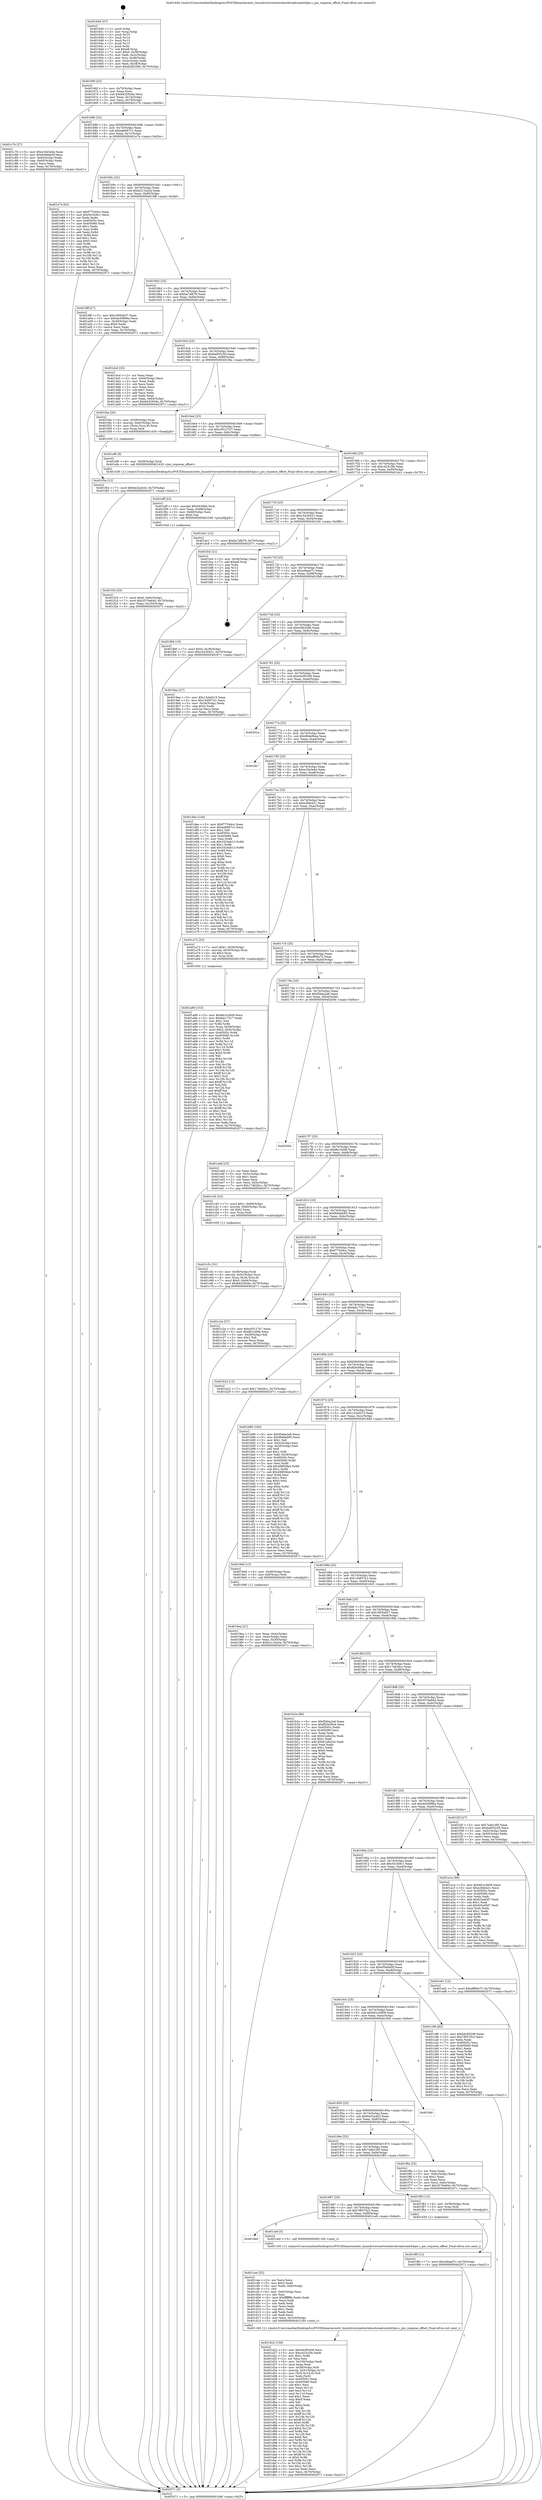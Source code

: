 digraph "0x401640" {
  label = "0x401640 (/mnt/c/Users/mathe/Desktop/tcc/POCII/binaries/extr_linuxdriversnetwirelessbroadcomb43pio.c_pio_rxqueue_offset_Final-ollvm.out::main(0))"
  labelloc = "t"
  node[shape=record]

  Entry [label="",width=0.3,height=0.3,shape=circle,fillcolor=black,style=filled]
  "0x40166f" [label="{
     0x40166f [23]\l
     | [instrs]\l
     &nbsp;&nbsp;0x40166f \<+3\>: mov -0x70(%rbp),%eax\l
     &nbsp;&nbsp;0x401672 \<+2\>: mov %eax,%ecx\l
     &nbsp;&nbsp;0x401674 \<+6\>: sub $0x843293da,%ecx\l
     &nbsp;&nbsp;0x40167a \<+3\>: mov %eax,-0x74(%rbp)\l
     &nbsp;&nbsp;0x40167d \<+3\>: mov %ecx,-0x78(%rbp)\l
     &nbsp;&nbsp;0x401680 \<+6\>: je 0000000000401c7b \<main+0x63b\>\l
  }"]
  "0x401c7b" [label="{
     0x401c7b [27]\l
     | [instrs]\l
     &nbsp;&nbsp;0x401c7b \<+5\>: mov $0xe16e3e4e,%eax\l
     &nbsp;&nbsp;0x401c80 \<+5\>: mov $0x659ddd3f,%ecx\l
     &nbsp;&nbsp;0x401c85 \<+3\>: mov -0x64(%rbp),%edx\l
     &nbsp;&nbsp;0x401c88 \<+3\>: cmp -0x60(%rbp),%edx\l
     &nbsp;&nbsp;0x401c8b \<+3\>: cmovl %ecx,%eax\l
     &nbsp;&nbsp;0x401c8e \<+3\>: mov %eax,-0x70(%rbp)\l
     &nbsp;&nbsp;0x401c91 \<+5\>: jmp 0000000000402071 \<main+0xa31\>\l
  }"]
  "0x401686" [label="{
     0x401686 [22]\l
     | [instrs]\l
     &nbsp;&nbsp;0x401686 \<+5\>: jmp 000000000040168b \<main+0x4b\>\l
     &nbsp;&nbsp;0x40168b \<+3\>: mov -0x74(%rbp),%eax\l
     &nbsp;&nbsp;0x40168e \<+5\>: sub $0xaa6697c1,%eax\l
     &nbsp;&nbsp;0x401693 \<+3\>: mov %eax,-0x7c(%rbp)\l
     &nbsp;&nbsp;0x401696 \<+6\>: je 0000000000401e7e \<main+0x83e\>\l
  }"]
  Exit [label="",width=0.3,height=0.3,shape=circle,fillcolor=black,style=filled,peripheries=2]
  "0x401e7e" [label="{
     0x401e7e [83]\l
     | [instrs]\l
     &nbsp;&nbsp;0x401e7e \<+5\>: mov $0xf77544cc,%eax\l
     &nbsp;&nbsp;0x401e83 \<+5\>: mov $0x541fc8c1,%ecx\l
     &nbsp;&nbsp;0x401e88 \<+2\>: xor %edx,%edx\l
     &nbsp;&nbsp;0x401e8a \<+7\>: mov 0x40505c,%esi\l
     &nbsp;&nbsp;0x401e91 \<+7\>: mov 0x405060,%edi\l
     &nbsp;&nbsp;0x401e98 \<+3\>: sub $0x1,%edx\l
     &nbsp;&nbsp;0x401e9b \<+3\>: mov %esi,%r8d\l
     &nbsp;&nbsp;0x401e9e \<+3\>: add %edx,%r8d\l
     &nbsp;&nbsp;0x401ea1 \<+4\>: imul %r8d,%esi\l
     &nbsp;&nbsp;0x401ea5 \<+3\>: and $0x1,%esi\l
     &nbsp;&nbsp;0x401ea8 \<+3\>: cmp $0x0,%esi\l
     &nbsp;&nbsp;0x401eab \<+4\>: sete %r9b\l
     &nbsp;&nbsp;0x401eaf \<+3\>: cmp $0xa,%edi\l
     &nbsp;&nbsp;0x401eb2 \<+4\>: setl %r10b\l
     &nbsp;&nbsp;0x401eb6 \<+3\>: mov %r9b,%r11b\l
     &nbsp;&nbsp;0x401eb9 \<+3\>: and %r10b,%r11b\l
     &nbsp;&nbsp;0x401ebc \<+3\>: xor %r10b,%r9b\l
     &nbsp;&nbsp;0x401ebf \<+3\>: or %r9b,%r11b\l
     &nbsp;&nbsp;0x401ec2 \<+4\>: test $0x1,%r11b\l
     &nbsp;&nbsp;0x401ec6 \<+3\>: cmovne %ecx,%eax\l
     &nbsp;&nbsp;0x401ec9 \<+3\>: mov %eax,-0x70(%rbp)\l
     &nbsp;&nbsp;0x401ecc \<+5\>: jmp 0000000000402071 \<main+0xa31\>\l
  }"]
  "0x40169c" [label="{
     0x40169c [22]\l
     | [instrs]\l
     &nbsp;&nbsp;0x40169c \<+5\>: jmp 00000000004016a1 \<main+0x61\>\l
     &nbsp;&nbsp;0x4016a1 \<+3\>: mov -0x74(%rbp),%eax\l
     &nbsp;&nbsp;0x4016a4 \<+5\>: sub $0xb211ba3a,%eax\l
     &nbsp;&nbsp;0x4016a9 \<+3\>: mov %eax,-0x80(%rbp)\l
     &nbsp;&nbsp;0x4016ac \<+6\>: je 00000000004019ff \<main+0x3bf\>\l
  }"]
  "0x401f8f" [label="{
     0x401f8f [12]\l
     | [instrs]\l
     &nbsp;&nbsp;0x401f8f \<+7\>: movl $0xcf4ead7c,-0x70(%rbp)\l
     &nbsp;&nbsp;0x401f96 \<+5\>: jmp 0000000000402071 \<main+0xa31\>\l
  }"]
  "0x4019ff" [label="{
     0x4019ff [27]\l
     | [instrs]\l
     &nbsp;&nbsp;0x4019ff \<+5\>: mov $0x1695a637,%eax\l
     &nbsp;&nbsp;0x401a04 \<+5\>: mov $0x4e30896a,%ecx\l
     &nbsp;&nbsp;0x401a09 \<+3\>: mov -0x30(%rbp),%edx\l
     &nbsp;&nbsp;0x401a0c \<+3\>: cmp $0x0,%edx\l
     &nbsp;&nbsp;0x401a0f \<+3\>: cmove %ecx,%eax\l
     &nbsp;&nbsp;0x401a12 \<+3\>: mov %eax,-0x70(%rbp)\l
     &nbsp;&nbsp;0x401a15 \<+5\>: jmp 0000000000402071 \<main+0xa31\>\l
  }"]
  "0x4016b2" [label="{
     0x4016b2 [25]\l
     | [instrs]\l
     &nbsp;&nbsp;0x4016b2 \<+5\>: jmp 00000000004016b7 \<main+0x77\>\l
     &nbsp;&nbsp;0x4016b7 \<+3\>: mov -0x74(%rbp),%eax\l
     &nbsp;&nbsp;0x4016ba \<+5\>: sub $0xba7afb76,%eax\l
     &nbsp;&nbsp;0x4016bf \<+6\>: mov %eax,-0x84(%rbp)\l
     &nbsp;&nbsp;0x4016c5 \<+6\>: je 0000000000401dcd \<main+0x78d\>\l
  }"]
  "0x401f5e" [label="{
     0x401f5e [12]\l
     | [instrs]\l
     &nbsp;&nbsp;0x401f5e \<+7\>: movl $0x6a32a443,-0x70(%rbp)\l
     &nbsp;&nbsp;0x401f65 \<+5\>: jmp 0000000000402071 \<main+0xa31\>\l
  }"]
  "0x401dcd" [label="{
     0x401dcd [33]\l
     | [instrs]\l
     &nbsp;&nbsp;0x401dcd \<+2\>: xor %eax,%eax\l
     &nbsp;&nbsp;0x401dcf \<+3\>: mov -0x64(%rbp),%ecx\l
     &nbsp;&nbsp;0x401dd2 \<+2\>: mov %eax,%edx\l
     &nbsp;&nbsp;0x401dd4 \<+2\>: sub %ecx,%edx\l
     &nbsp;&nbsp;0x401dd6 \<+2\>: mov %eax,%ecx\l
     &nbsp;&nbsp;0x401dd8 \<+3\>: sub $0x1,%ecx\l
     &nbsp;&nbsp;0x401ddb \<+2\>: add %ecx,%edx\l
     &nbsp;&nbsp;0x401ddd \<+2\>: sub %edx,%eax\l
     &nbsp;&nbsp;0x401ddf \<+3\>: mov %eax,-0x64(%rbp)\l
     &nbsp;&nbsp;0x401de2 \<+7\>: movl $0x843293da,-0x70(%rbp)\l
     &nbsp;&nbsp;0x401de9 \<+5\>: jmp 0000000000402071 \<main+0xa31\>\l
  }"]
  "0x4016cb" [label="{
     0x4016cb [25]\l
     | [instrs]\l
     &nbsp;&nbsp;0x4016cb \<+5\>: jmp 00000000004016d0 \<main+0x90\>\l
     &nbsp;&nbsp;0x4016d0 \<+3\>: mov -0x74(%rbp),%eax\l
     &nbsp;&nbsp;0x4016d3 \<+5\>: sub $0xba955c50,%eax\l
     &nbsp;&nbsp;0x4016d8 \<+6\>: mov %eax,-0x88(%rbp)\l
     &nbsp;&nbsp;0x4016de \<+6\>: je 0000000000401f4a \<main+0x90a\>\l
  }"]
  "0x401f16" [label="{
     0x401f16 [25]\l
     | [instrs]\l
     &nbsp;&nbsp;0x401f16 \<+7\>: movl $0x0,-0x6c(%rbp)\l
     &nbsp;&nbsp;0x401f1d \<+7\>: movl $0x3570e84d,-0x70(%rbp)\l
     &nbsp;&nbsp;0x401f24 \<+6\>: mov %eax,-0x104(%rbp)\l
     &nbsp;&nbsp;0x401f2a \<+5\>: jmp 0000000000402071 \<main+0xa31\>\l
  }"]
  "0x401f4a" [label="{
     0x401f4a [20]\l
     | [instrs]\l
     &nbsp;&nbsp;0x401f4a \<+4\>: mov -0x58(%rbp),%rax\l
     &nbsp;&nbsp;0x401f4e \<+4\>: movslq -0x6c(%rbp),%rcx\l
     &nbsp;&nbsp;0x401f52 \<+4\>: mov (%rax,%rcx,8),%rax\l
     &nbsp;&nbsp;0x401f56 \<+3\>: mov %rax,%rdi\l
     &nbsp;&nbsp;0x401f59 \<+5\>: call 0000000000401030 \<free@plt\>\l
     | [calls]\l
     &nbsp;&nbsp;0x401030 \{1\} (unknown)\l
  }"]
  "0x4016e4" [label="{
     0x4016e4 [25]\l
     | [instrs]\l
     &nbsp;&nbsp;0x4016e4 \<+5\>: jmp 00000000004016e9 \<main+0xa9\>\l
     &nbsp;&nbsp;0x4016e9 \<+3\>: mov -0x74(%rbp),%eax\l
     &nbsp;&nbsp;0x4016ec \<+5\>: sub $0xc05127e7,%eax\l
     &nbsp;&nbsp;0x4016f1 \<+6\>: mov %eax,-0x8c(%rbp)\l
     &nbsp;&nbsp;0x4016f7 \<+6\>: je 0000000000401ef6 \<main+0x8b6\>\l
  }"]
  "0x401eff" [label="{
     0x401eff [23]\l
     | [instrs]\l
     &nbsp;&nbsp;0x401eff \<+10\>: movabs $0x4030b6,%rdi\l
     &nbsp;&nbsp;0x401f09 \<+3\>: mov %eax,-0x68(%rbp)\l
     &nbsp;&nbsp;0x401f0c \<+3\>: mov -0x68(%rbp),%esi\l
     &nbsp;&nbsp;0x401f0f \<+2\>: mov $0x0,%al\l
     &nbsp;&nbsp;0x401f11 \<+5\>: call 0000000000401040 \<printf@plt\>\l
     | [calls]\l
     &nbsp;&nbsp;0x401040 \{1\} (unknown)\l
  }"]
  "0x401ef6" [label="{
     0x401ef6 [9]\l
     | [instrs]\l
     &nbsp;&nbsp;0x401ef6 \<+4\>: mov -0x58(%rbp),%rdi\l
     &nbsp;&nbsp;0x401efa \<+5\>: call 0000000000401430 \<pio_rxqueue_offset\>\l
     | [calls]\l
     &nbsp;&nbsp;0x401430 \{1\} (/mnt/c/Users/mathe/Desktop/tcc/POCII/binaries/extr_linuxdriversnetwirelessbroadcomb43pio.c_pio_rxqueue_offset_Final-ollvm.out::pio_rxqueue_offset)\l
  }"]
  "0x4016fd" [label="{
     0x4016fd [25]\l
     | [instrs]\l
     &nbsp;&nbsp;0x4016fd \<+5\>: jmp 0000000000401702 \<main+0xc2\>\l
     &nbsp;&nbsp;0x401702 \<+3\>: mov -0x74(%rbp),%eax\l
     &nbsp;&nbsp;0x401705 \<+5\>: sub $0xc423c3fe,%eax\l
     &nbsp;&nbsp;0x40170a \<+6\>: mov %eax,-0x90(%rbp)\l
     &nbsp;&nbsp;0x401710 \<+6\>: je 0000000000401dc1 \<main+0x781\>\l
  }"]
  "0x401d22" [label="{
     0x401d22 [159]\l
     | [instrs]\l
     &nbsp;&nbsp;0x401d22 \<+5\>: mov $0xd4c95208,%ecx\l
     &nbsp;&nbsp;0x401d27 \<+5\>: mov $0xc423c3fe,%edx\l
     &nbsp;&nbsp;0x401d2c \<+3\>: mov $0x1,%r8b\l
     &nbsp;&nbsp;0x401d2f \<+2\>: xor %esi,%esi\l
     &nbsp;&nbsp;0x401d31 \<+6\>: mov -0x100(%rbp),%edi\l
     &nbsp;&nbsp;0x401d37 \<+3\>: imul %eax,%edi\l
     &nbsp;&nbsp;0x401d3a \<+4\>: mov -0x58(%rbp),%r9\l
     &nbsp;&nbsp;0x401d3e \<+4\>: movslq -0x5c(%rbp),%r10\l
     &nbsp;&nbsp;0x401d42 \<+4\>: mov (%r9,%r10,8),%r9\l
     &nbsp;&nbsp;0x401d46 \<+3\>: mov %edi,(%r9)\l
     &nbsp;&nbsp;0x401d49 \<+7\>: mov 0x40505c,%eax\l
     &nbsp;&nbsp;0x401d50 \<+7\>: mov 0x405060,%edi\l
     &nbsp;&nbsp;0x401d57 \<+3\>: sub $0x1,%esi\l
     &nbsp;&nbsp;0x401d5a \<+3\>: mov %eax,%r11d\l
     &nbsp;&nbsp;0x401d5d \<+3\>: add %esi,%r11d\l
     &nbsp;&nbsp;0x401d60 \<+4\>: imul %r11d,%eax\l
     &nbsp;&nbsp;0x401d64 \<+3\>: and $0x1,%eax\l
     &nbsp;&nbsp;0x401d67 \<+3\>: cmp $0x0,%eax\l
     &nbsp;&nbsp;0x401d6a \<+3\>: sete %bl\l
     &nbsp;&nbsp;0x401d6d \<+3\>: cmp $0xa,%edi\l
     &nbsp;&nbsp;0x401d70 \<+4\>: setl %r14b\l
     &nbsp;&nbsp;0x401d74 \<+3\>: mov %bl,%r15b\l
     &nbsp;&nbsp;0x401d77 \<+4\>: xor $0xff,%r15b\l
     &nbsp;&nbsp;0x401d7b \<+3\>: mov %r14b,%r12b\l
     &nbsp;&nbsp;0x401d7e \<+4\>: xor $0xff,%r12b\l
     &nbsp;&nbsp;0x401d82 \<+4\>: xor $0x0,%r8b\l
     &nbsp;&nbsp;0x401d86 \<+3\>: mov %r15b,%r13b\l
     &nbsp;&nbsp;0x401d89 \<+4\>: and $0x0,%r13b\l
     &nbsp;&nbsp;0x401d8d \<+3\>: and %r8b,%bl\l
     &nbsp;&nbsp;0x401d90 \<+3\>: mov %r12b,%al\l
     &nbsp;&nbsp;0x401d93 \<+2\>: and $0x0,%al\l
     &nbsp;&nbsp;0x401d95 \<+3\>: and %r8b,%r14b\l
     &nbsp;&nbsp;0x401d98 \<+3\>: or %bl,%r13b\l
     &nbsp;&nbsp;0x401d9b \<+3\>: or %r14b,%al\l
     &nbsp;&nbsp;0x401d9e \<+3\>: xor %al,%r13b\l
     &nbsp;&nbsp;0x401da1 \<+3\>: or %r12b,%r15b\l
     &nbsp;&nbsp;0x401da4 \<+4\>: xor $0xff,%r15b\l
     &nbsp;&nbsp;0x401da8 \<+4\>: or $0x0,%r8b\l
     &nbsp;&nbsp;0x401dac \<+3\>: and %r8b,%r15b\l
     &nbsp;&nbsp;0x401daf \<+3\>: or %r15b,%r13b\l
     &nbsp;&nbsp;0x401db2 \<+4\>: test $0x1,%r13b\l
     &nbsp;&nbsp;0x401db6 \<+3\>: cmovne %edx,%ecx\l
     &nbsp;&nbsp;0x401db9 \<+3\>: mov %ecx,-0x70(%rbp)\l
     &nbsp;&nbsp;0x401dbc \<+5\>: jmp 0000000000402071 \<main+0xa31\>\l
  }"]
  "0x401dc1" [label="{
     0x401dc1 [12]\l
     | [instrs]\l
     &nbsp;&nbsp;0x401dc1 \<+7\>: movl $0xba7afb76,-0x70(%rbp)\l
     &nbsp;&nbsp;0x401dc8 \<+5\>: jmp 0000000000402071 \<main+0xa31\>\l
  }"]
  "0x401716" [label="{
     0x401716 [25]\l
     | [instrs]\l
     &nbsp;&nbsp;0x401716 \<+5\>: jmp 000000000040171b \<main+0xdb\>\l
     &nbsp;&nbsp;0x40171b \<+3\>: mov -0x74(%rbp),%eax\l
     &nbsp;&nbsp;0x40171e \<+5\>: sub $0xc5430431,%eax\l
     &nbsp;&nbsp;0x401723 \<+6\>: mov %eax,-0x94(%rbp)\l
     &nbsp;&nbsp;0x401729 \<+6\>: je 0000000000401fcb \<main+0x98b\>\l
  }"]
  "0x401cee" [label="{
     0x401cee [52]\l
     | [instrs]\l
     &nbsp;&nbsp;0x401cee \<+2\>: xor %ecx,%ecx\l
     &nbsp;&nbsp;0x401cf0 \<+5\>: mov $0x2,%edx\l
     &nbsp;&nbsp;0x401cf5 \<+6\>: mov %edx,-0xfc(%rbp)\l
     &nbsp;&nbsp;0x401cfb \<+1\>: cltd\l
     &nbsp;&nbsp;0x401cfc \<+6\>: mov -0xfc(%rbp),%esi\l
     &nbsp;&nbsp;0x401d02 \<+2\>: idiv %esi\l
     &nbsp;&nbsp;0x401d04 \<+6\>: imul $0xfffffffe,%edx,%edx\l
     &nbsp;&nbsp;0x401d0a \<+2\>: mov %ecx,%edi\l
     &nbsp;&nbsp;0x401d0c \<+2\>: sub %edx,%edi\l
     &nbsp;&nbsp;0x401d0e \<+2\>: mov %ecx,%edx\l
     &nbsp;&nbsp;0x401d10 \<+3\>: sub $0x1,%edx\l
     &nbsp;&nbsp;0x401d13 \<+2\>: add %edx,%edi\l
     &nbsp;&nbsp;0x401d15 \<+2\>: sub %edi,%ecx\l
     &nbsp;&nbsp;0x401d17 \<+6\>: mov %ecx,-0x100(%rbp)\l
     &nbsp;&nbsp;0x401d1d \<+5\>: call 0000000000401160 \<next_i\>\l
     | [calls]\l
     &nbsp;&nbsp;0x401160 \{1\} (/mnt/c/Users/mathe/Desktop/tcc/POCII/binaries/extr_linuxdriversnetwirelessbroadcomb43pio.c_pio_rxqueue_offset_Final-ollvm.out::next_i)\l
  }"]
  "0x401fcb" [label="{
     0x401fcb [21]\l
     | [instrs]\l
     &nbsp;&nbsp;0x401fcb \<+3\>: mov -0x38(%rbp),%eax\l
     &nbsp;&nbsp;0x401fce \<+7\>: add $0xe8,%rsp\l
     &nbsp;&nbsp;0x401fd5 \<+1\>: pop %rbx\l
     &nbsp;&nbsp;0x401fd6 \<+2\>: pop %r12\l
     &nbsp;&nbsp;0x401fd8 \<+2\>: pop %r13\l
     &nbsp;&nbsp;0x401fda \<+2\>: pop %r14\l
     &nbsp;&nbsp;0x401fdc \<+2\>: pop %r15\l
     &nbsp;&nbsp;0x401fde \<+1\>: pop %rbp\l
     &nbsp;&nbsp;0x401fdf \<+1\>: ret\l
  }"]
  "0x40172f" [label="{
     0x40172f [25]\l
     | [instrs]\l
     &nbsp;&nbsp;0x40172f \<+5\>: jmp 0000000000401734 \<main+0xf4\>\l
     &nbsp;&nbsp;0x401734 \<+3\>: mov -0x74(%rbp),%eax\l
     &nbsp;&nbsp;0x401737 \<+5\>: sub $0xcf4ead7c,%eax\l
     &nbsp;&nbsp;0x40173c \<+6\>: mov %eax,-0x98(%rbp)\l
     &nbsp;&nbsp;0x401742 \<+6\>: je 0000000000401fb8 \<main+0x978\>\l
  }"]
  "0x4019a0" [label="{
     0x4019a0\l
  }", style=dashed]
  "0x401fb8" [label="{
     0x401fb8 [19]\l
     | [instrs]\l
     &nbsp;&nbsp;0x401fb8 \<+7\>: movl $0x0,-0x38(%rbp)\l
     &nbsp;&nbsp;0x401fbf \<+7\>: movl $0xc5430431,-0x70(%rbp)\l
     &nbsp;&nbsp;0x401fc6 \<+5\>: jmp 0000000000402071 \<main+0xa31\>\l
  }"]
  "0x401748" [label="{
     0x401748 [25]\l
     | [instrs]\l
     &nbsp;&nbsp;0x401748 \<+5\>: jmp 000000000040174d \<main+0x10d\>\l
     &nbsp;&nbsp;0x40174d \<+3\>: mov -0x74(%rbp),%eax\l
     &nbsp;&nbsp;0x401750 \<+5\>: sub $0xd2fe3286,%eax\l
     &nbsp;&nbsp;0x401755 \<+6\>: mov %eax,-0x9c(%rbp)\l
     &nbsp;&nbsp;0x40175b \<+6\>: je 00000000004019aa \<main+0x36a\>\l
  }"]
  "0x401ce9" [label="{
     0x401ce9 [5]\l
     | [instrs]\l
     &nbsp;&nbsp;0x401ce9 \<+5\>: call 0000000000401160 \<next_i\>\l
     | [calls]\l
     &nbsp;&nbsp;0x401160 \{1\} (/mnt/c/Users/mathe/Desktop/tcc/POCII/binaries/extr_linuxdriversnetwirelessbroadcomb43pio.c_pio_rxqueue_offset_Final-ollvm.out::next_i)\l
  }"]
  "0x4019aa" [label="{
     0x4019aa [27]\l
     | [instrs]\l
     &nbsp;&nbsp;0x4019aa \<+5\>: mov $0x12cbd215,%eax\l
     &nbsp;&nbsp;0x4019af \<+5\>: mov $0x144857e1,%ecx\l
     &nbsp;&nbsp;0x4019b4 \<+3\>: mov -0x34(%rbp),%edx\l
     &nbsp;&nbsp;0x4019b7 \<+3\>: cmp $0x2,%edx\l
     &nbsp;&nbsp;0x4019ba \<+3\>: cmovne %ecx,%eax\l
     &nbsp;&nbsp;0x4019bd \<+3\>: mov %eax,-0x70(%rbp)\l
     &nbsp;&nbsp;0x4019c0 \<+5\>: jmp 0000000000402071 \<main+0xa31\>\l
  }"]
  "0x401761" [label="{
     0x401761 [25]\l
     | [instrs]\l
     &nbsp;&nbsp;0x401761 \<+5\>: jmp 0000000000401766 \<main+0x126\>\l
     &nbsp;&nbsp;0x401766 \<+3\>: mov -0x74(%rbp),%eax\l
     &nbsp;&nbsp;0x401769 \<+5\>: sub $0xd4c95208,%eax\l
     &nbsp;&nbsp;0x40176e \<+6\>: mov %eax,-0xa0(%rbp)\l
     &nbsp;&nbsp;0x401774 \<+6\>: je 000000000040201a \<main+0x9da\>\l
  }"]
  "0x402071" [label="{
     0x402071 [5]\l
     | [instrs]\l
     &nbsp;&nbsp;0x402071 \<+5\>: jmp 000000000040166f \<main+0x2f\>\l
  }"]
  "0x401640" [label="{
     0x401640 [47]\l
     | [instrs]\l
     &nbsp;&nbsp;0x401640 \<+1\>: push %rbp\l
     &nbsp;&nbsp;0x401641 \<+3\>: mov %rsp,%rbp\l
     &nbsp;&nbsp;0x401644 \<+2\>: push %r15\l
     &nbsp;&nbsp;0x401646 \<+2\>: push %r14\l
     &nbsp;&nbsp;0x401648 \<+2\>: push %r13\l
     &nbsp;&nbsp;0x40164a \<+2\>: push %r12\l
     &nbsp;&nbsp;0x40164c \<+1\>: push %rbx\l
     &nbsp;&nbsp;0x40164d \<+7\>: sub $0xe8,%rsp\l
     &nbsp;&nbsp;0x401654 \<+7\>: movl $0x0,-0x38(%rbp)\l
     &nbsp;&nbsp;0x40165b \<+3\>: mov %edi,-0x3c(%rbp)\l
     &nbsp;&nbsp;0x40165e \<+4\>: mov %rsi,-0x48(%rbp)\l
     &nbsp;&nbsp;0x401662 \<+3\>: mov -0x3c(%rbp),%edi\l
     &nbsp;&nbsp;0x401665 \<+3\>: mov %edi,-0x34(%rbp)\l
     &nbsp;&nbsp;0x401668 \<+7\>: movl $0xd2fe3286,-0x70(%rbp)\l
  }"]
  "0x401987" [label="{
     0x401987 [25]\l
     | [instrs]\l
     &nbsp;&nbsp;0x401987 \<+5\>: jmp 000000000040198c \<main+0x34c\>\l
     &nbsp;&nbsp;0x40198c \<+3\>: mov -0x74(%rbp),%eax\l
     &nbsp;&nbsp;0x40198f \<+5\>: sub $0x7f6570c2,%eax\l
     &nbsp;&nbsp;0x401994 \<+6\>: mov %eax,-0xf8(%rbp)\l
     &nbsp;&nbsp;0x40199a \<+6\>: je 0000000000401ce9 \<main+0x6a9\>\l
  }"]
  "0x40201a" [label="{
     0x40201a\l
  }", style=dashed]
  "0x40177a" [label="{
     0x40177a [25]\l
     | [instrs]\l
     &nbsp;&nbsp;0x40177a \<+5\>: jmp 000000000040177f \<main+0x13f\>\l
     &nbsp;&nbsp;0x40177f \<+3\>: mov -0x74(%rbp),%eax\l
     &nbsp;&nbsp;0x401782 \<+5\>: sub $0xd9da9bea,%eax\l
     &nbsp;&nbsp;0x401787 \<+6\>: mov %eax,-0xa4(%rbp)\l
     &nbsp;&nbsp;0x40178d \<+6\>: je 0000000000401fa7 \<main+0x967\>\l
  }"]
  "0x401f83" [label="{
     0x401f83 [12]\l
     | [instrs]\l
     &nbsp;&nbsp;0x401f83 \<+4\>: mov -0x58(%rbp),%rax\l
     &nbsp;&nbsp;0x401f87 \<+3\>: mov %rax,%rdi\l
     &nbsp;&nbsp;0x401f8a \<+5\>: call 0000000000401030 \<free@plt\>\l
     | [calls]\l
     &nbsp;&nbsp;0x401030 \{1\} (unknown)\l
  }"]
  "0x401fa7" [label="{
     0x401fa7\l
  }", style=dashed]
  "0x401793" [label="{
     0x401793 [25]\l
     | [instrs]\l
     &nbsp;&nbsp;0x401793 \<+5\>: jmp 0000000000401798 \<main+0x158\>\l
     &nbsp;&nbsp;0x401798 \<+3\>: mov -0x74(%rbp),%eax\l
     &nbsp;&nbsp;0x40179b \<+5\>: sub $0xe16e3e4e,%eax\l
     &nbsp;&nbsp;0x4017a0 \<+6\>: mov %eax,-0xa8(%rbp)\l
     &nbsp;&nbsp;0x4017a6 \<+6\>: je 0000000000401dee \<main+0x7ae\>\l
  }"]
  "0x40196e" [label="{
     0x40196e [25]\l
     | [instrs]\l
     &nbsp;&nbsp;0x40196e \<+5\>: jmp 0000000000401973 \<main+0x333\>\l
     &nbsp;&nbsp;0x401973 \<+3\>: mov -0x74(%rbp),%eax\l
     &nbsp;&nbsp;0x401976 \<+5\>: sub $0x7a4b10f5,%eax\l
     &nbsp;&nbsp;0x40197b \<+6\>: mov %eax,-0xf4(%rbp)\l
     &nbsp;&nbsp;0x401981 \<+6\>: je 0000000000401f83 \<main+0x943\>\l
  }"]
  "0x401dee" [label="{
     0x401dee [144]\l
     | [instrs]\l
     &nbsp;&nbsp;0x401dee \<+5\>: mov $0xf77544cc,%eax\l
     &nbsp;&nbsp;0x401df3 \<+5\>: mov $0xaa6697c1,%ecx\l
     &nbsp;&nbsp;0x401df8 \<+2\>: mov $0x1,%dl\l
     &nbsp;&nbsp;0x401dfa \<+7\>: mov 0x40505c,%esi\l
     &nbsp;&nbsp;0x401e01 \<+7\>: mov 0x405060,%edi\l
     &nbsp;&nbsp;0x401e08 \<+3\>: mov %esi,%r8d\l
     &nbsp;&nbsp;0x401e0b \<+7\>: sub $0x3324ab13,%r8d\l
     &nbsp;&nbsp;0x401e12 \<+4\>: sub $0x1,%r8d\l
     &nbsp;&nbsp;0x401e16 \<+7\>: add $0x3324ab13,%r8d\l
     &nbsp;&nbsp;0x401e1d \<+4\>: imul %r8d,%esi\l
     &nbsp;&nbsp;0x401e21 \<+3\>: and $0x1,%esi\l
     &nbsp;&nbsp;0x401e24 \<+3\>: cmp $0x0,%esi\l
     &nbsp;&nbsp;0x401e27 \<+4\>: sete %r9b\l
     &nbsp;&nbsp;0x401e2b \<+3\>: cmp $0xa,%edi\l
     &nbsp;&nbsp;0x401e2e \<+4\>: setl %r10b\l
     &nbsp;&nbsp;0x401e32 \<+3\>: mov %r9b,%r11b\l
     &nbsp;&nbsp;0x401e35 \<+4\>: xor $0xff,%r11b\l
     &nbsp;&nbsp;0x401e39 \<+3\>: mov %r10b,%bl\l
     &nbsp;&nbsp;0x401e3c \<+3\>: xor $0xff,%bl\l
     &nbsp;&nbsp;0x401e3f \<+3\>: xor $0x1,%dl\l
     &nbsp;&nbsp;0x401e42 \<+3\>: mov %r11b,%r14b\l
     &nbsp;&nbsp;0x401e45 \<+4\>: and $0xff,%r14b\l
     &nbsp;&nbsp;0x401e49 \<+3\>: and %dl,%r9b\l
     &nbsp;&nbsp;0x401e4c \<+3\>: mov %bl,%r15b\l
     &nbsp;&nbsp;0x401e4f \<+4\>: and $0xff,%r15b\l
     &nbsp;&nbsp;0x401e53 \<+3\>: and %dl,%r10b\l
     &nbsp;&nbsp;0x401e56 \<+3\>: or %r9b,%r14b\l
     &nbsp;&nbsp;0x401e59 \<+3\>: or %r10b,%r15b\l
     &nbsp;&nbsp;0x401e5c \<+3\>: xor %r15b,%r14b\l
     &nbsp;&nbsp;0x401e5f \<+3\>: or %bl,%r11b\l
     &nbsp;&nbsp;0x401e62 \<+4\>: xor $0xff,%r11b\l
     &nbsp;&nbsp;0x401e66 \<+3\>: or $0x1,%dl\l
     &nbsp;&nbsp;0x401e69 \<+3\>: and %dl,%r11b\l
     &nbsp;&nbsp;0x401e6c \<+3\>: or %r11b,%r14b\l
     &nbsp;&nbsp;0x401e6f \<+4\>: test $0x1,%r14b\l
     &nbsp;&nbsp;0x401e73 \<+3\>: cmovne %ecx,%eax\l
     &nbsp;&nbsp;0x401e76 \<+3\>: mov %eax,-0x70(%rbp)\l
     &nbsp;&nbsp;0x401e79 \<+5\>: jmp 0000000000402071 \<main+0xa31\>\l
  }"]
  "0x4017ac" [label="{
     0x4017ac [25]\l
     | [instrs]\l
     &nbsp;&nbsp;0x4017ac \<+5\>: jmp 00000000004017b1 \<main+0x171\>\l
     &nbsp;&nbsp;0x4017b1 \<+3\>: mov -0x74(%rbp),%eax\l
     &nbsp;&nbsp;0x4017b4 \<+5\>: sub $0xe2fde421,%eax\l
     &nbsp;&nbsp;0x4017b9 \<+6\>: mov %eax,-0xac(%rbp)\l
     &nbsp;&nbsp;0x4017bf \<+6\>: je 0000000000401a72 \<main+0x432\>\l
  }"]
  "0x401f6a" [label="{
     0x401f6a [25]\l
     | [instrs]\l
     &nbsp;&nbsp;0x401f6a \<+2\>: xor %eax,%eax\l
     &nbsp;&nbsp;0x401f6c \<+3\>: mov -0x6c(%rbp),%ecx\l
     &nbsp;&nbsp;0x401f6f \<+3\>: sub $0x1,%eax\l
     &nbsp;&nbsp;0x401f72 \<+2\>: sub %eax,%ecx\l
     &nbsp;&nbsp;0x401f74 \<+3\>: mov %ecx,-0x6c(%rbp)\l
     &nbsp;&nbsp;0x401f77 \<+7\>: movl $0x3570e84d,-0x70(%rbp)\l
     &nbsp;&nbsp;0x401f7e \<+5\>: jmp 0000000000402071 \<main+0xa31\>\l
  }"]
  "0x401a72" [label="{
     0x401a72 [23]\l
     | [instrs]\l
     &nbsp;&nbsp;0x401a72 \<+7\>: movl $0x1,-0x50(%rbp)\l
     &nbsp;&nbsp;0x401a79 \<+4\>: movslq -0x50(%rbp),%rax\l
     &nbsp;&nbsp;0x401a7d \<+4\>: shl $0x3,%rax\l
     &nbsp;&nbsp;0x401a81 \<+3\>: mov %rax,%rdi\l
     &nbsp;&nbsp;0x401a84 \<+5\>: call 0000000000401050 \<malloc@plt\>\l
     | [calls]\l
     &nbsp;&nbsp;0x401050 \{1\} (unknown)\l
  }"]
  "0x4017c5" [label="{
     0x4017c5 [25]\l
     | [instrs]\l
     &nbsp;&nbsp;0x4017c5 \<+5\>: jmp 00000000004017ca \<main+0x18a\>\l
     &nbsp;&nbsp;0x4017ca \<+3\>: mov -0x74(%rbp),%eax\l
     &nbsp;&nbsp;0x4017cd \<+5\>: sub $0xeff98a75,%eax\l
     &nbsp;&nbsp;0x4017d2 \<+6\>: mov %eax,-0xb0(%rbp)\l
     &nbsp;&nbsp;0x4017d8 \<+6\>: je 0000000000401edd \<main+0x89d\>\l
  }"]
  "0x401955" [label="{
     0x401955 [25]\l
     | [instrs]\l
     &nbsp;&nbsp;0x401955 \<+5\>: jmp 000000000040195a \<main+0x31a\>\l
     &nbsp;&nbsp;0x40195a \<+3\>: mov -0x74(%rbp),%eax\l
     &nbsp;&nbsp;0x40195d \<+5\>: sub $0x6a32a443,%eax\l
     &nbsp;&nbsp;0x401962 \<+6\>: mov %eax,-0xf0(%rbp)\l
     &nbsp;&nbsp;0x401968 \<+6\>: je 0000000000401f6a \<main+0x92a\>\l
  }"]
  "0x401edd" [label="{
     0x401edd [25]\l
     | [instrs]\l
     &nbsp;&nbsp;0x401edd \<+2\>: xor %eax,%eax\l
     &nbsp;&nbsp;0x401edf \<+3\>: mov -0x5c(%rbp),%ecx\l
     &nbsp;&nbsp;0x401ee2 \<+3\>: sub $0x1,%eax\l
     &nbsp;&nbsp;0x401ee5 \<+2\>: sub %eax,%ecx\l
     &nbsp;&nbsp;0x401ee7 \<+3\>: mov %ecx,-0x5c(%rbp)\l
     &nbsp;&nbsp;0x401eea \<+7\>: movl $0x174626cc,-0x70(%rbp)\l
     &nbsp;&nbsp;0x401ef1 \<+5\>: jmp 0000000000402071 \<main+0xa31\>\l
  }"]
  "0x4017de" [label="{
     0x4017de [25]\l
     | [instrs]\l
     &nbsp;&nbsp;0x4017de \<+5\>: jmp 00000000004017e3 \<main+0x1a3\>\l
     &nbsp;&nbsp;0x4017e3 \<+3\>: mov -0x74(%rbp),%eax\l
     &nbsp;&nbsp;0x4017e6 \<+5\>: sub $0xf5eba2a6,%eax\l
     &nbsp;&nbsp;0x4017eb \<+6\>: mov %eax,-0xb4(%rbp)\l
     &nbsp;&nbsp;0x4017f1 \<+6\>: je 000000000040200e \<main+0x9ce\>\l
  }"]
  "0x401fe0" [label="{
     0x401fe0\l
  }", style=dashed]
  "0x40200e" [label="{
     0x40200e\l
  }", style=dashed]
  "0x4017f7" [label="{
     0x4017f7 [25]\l
     | [instrs]\l
     &nbsp;&nbsp;0x4017f7 \<+5\>: jmp 00000000004017fc \<main+0x1bc\>\l
     &nbsp;&nbsp;0x4017fc \<+3\>: mov -0x74(%rbp),%eax\l
     &nbsp;&nbsp;0x4017ff \<+5\>: sub $0xf6c1b0fd,%eax\l
     &nbsp;&nbsp;0x401804 \<+6\>: mov %eax,-0xb8(%rbp)\l
     &nbsp;&nbsp;0x40180a \<+6\>: je 0000000000401c45 \<main+0x605\>\l
  }"]
  "0x40193c" [label="{
     0x40193c [25]\l
     | [instrs]\l
     &nbsp;&nbsp;0x40193c \<+5\>: jmp 0000000000401941 \<main+0x301\>\l
     &nbsp;&nbsp;0x401941 \<+3\>: mov -0x74(%rbp),%eax\l
     &nbsp;&nbsp;0x401944 \<+5\>: sub $0x661e3609,%eax\l
     &nbsp;&nbsp;0x401949 \<+6\>: mov %eax,-0xec(%rbp)\l
     &nbsp;&nbsp;0x40194f \<+6\>: je 0000000000401fe0 \<main+0x9a0\>\l
  }"]
  "0x401c45" [label="{
     0x401c45 [23]\l
     | [instrs]\l
     &nbsp;&nbsp;0x401c45 \<+7\>: movl $0x1,-0x60(%rbp)\l
     &nbsp;&nbsp;0x401c4c \<+4\>: movslq -0x60(%rbp),%rax\l
     &nbsp;&nbsp;0x401c50 \<+4\>: shl $0x2,%rax\l
     &nbsp;&nbsp;0x401c54 \<+3\>: mov %rax,%rdi\l
     &nbsp;&nbsp;0x401c57 \<+5\>: call 0000000000401050 \<malloc@plt\>\l
     | [calls]\l
     &nbsp;&nbsp;0x401050 \{1\} (unknown)\l
  }"]
  "0x401810" [label="{
     0x401810 [25]\l
     | [instrs]\l
     &nbsp;&nbsp;0x401810 \<+5\>: jmp 0000000000401815 \<main+0x1d5\>\l
     &nbsp;&nbsp;0x401815 \<+3\>: mov -0x74(%rbp),%eax\l
     &nbsp;&nbsp;0x401818 \<+5\>: sub $0xf6ddeb95,%eax\l
     &nbsp;&nbsp;0x40181d \<+6\>: mov %eax,-0xbc(%rbp)\l
     &nbsp;&nbsp;0x401823 \<+6\>: je 0000000000401c2a \<main+0x5ea\>\l
  }"]
  "0x401c96" [label="{
     0x401c96 [83]\l
     | [instrs]\l
     &nbsp;&nbsp;0x401c96 \<+5\>: mov $0xd4c95208,%eax\l
     &nbsp;&nbsp;0x401c9b \<+5\>: mov $0x7f6570c2,%ecx\l
     &nbsp;&nbsp;0x401ca0 \<+2\>: xor %edx,%edx\l
     &nbsp;&nbsp;0x401ca2 \<+7\>: mov 0x40505c,%esi\l
     &nbsp;&nbsp;0x401ca9 \<+7\>: mov 0x405060,%edi\l
     &nbsp;&nbsp;0x401cb0 \<+3\>: sub $0x1,%edx\l
     &nbsp;&nbsp;0x401cb3 \<+3\>: mov %esi,%r8d\l
     &nbsp;&nbsp;0x401cb6 \<+3\>: add %edx,%r8d\l
     &nbsp;&nbsp;0x401cb9 \<+4\>: imul %r8d,%esi\l
     &nbsp;&nbsp;0x401cbd \<+3\>: and $0x1,%esi\l
     &nbsp;&nbsp;0x401cc0 \<+3\>: cmp $0x0,%esi\l
     &nbsp;&nbsp;0x401cc3 \<+4\>: sete %r9b\l
     &nbsp;&nbsp;0x401cc7 \<+3\>: cmp $0xa,%edi\l
     &nbsp;&nbsp;0x401cca \<+4\>: setl %r10b\l
     &nbsp;&nbsp;0x401cce \<+3\>: mov %r9b,%r11b\l
     &nbsp;&nbsp;0x401cd1 \<+3\>: and %r10b,%r11b\l
     &nbsp;&nbsp;0x401cd4 \<+3\>: xor %r10b,%r9b\l
     &nbsp;&nbsp;0x401cd7 \<+3\>: or %r9b,%r11b\l
     &nbsp;&nbsp;0x401cda \<+4\>: test $0x1,%r11b\l
     &nbsp;&nbsp;0x401cde \<+3\>: cmovne %ecx,%eax\l
     &nbsp;&nbsp;0x401ce1 \<+3\>: mov %eax,-0x70(%rbp)\l
     &nbsp;&nbsp;0x401ce4 \<+5\>: jmp 0000000000402071 \<main+0xa31\>\l
  }"]
  "0x401c2a" [label="{
     0x401c2a [27]\l
     | [instrs]\l
     &nbsp;&nbsp;0x401c2a \<+5\>: mov $0xc05127e7,%eax\l
     &nbsp;&nbsp;0x401c2f \<+5\>: mov $0xf6c1b0fd,%ecx\l
     &nbsp;&nbsp;0x401c34 \<+3\>: mov -0x29(%rbp),%dl\l
     &nbsp;&nbsp;0x401c37 \<+3\>: test $0x1,%dl\l
     &nbsp;&nbsp;0x401c3a \<+3\>: cmovne %ecx,%eax\l
     &nbsp;&nbsp;0x401c3d \<+3\>: mov %eax,-0x70(%rbp)\l
     &nbsp;&nbsp;0x401c40 \<+5\>: jmp 0000000000402071 \<main+0xa31\>\l
  }"]
  "0x401829" [label="{
     0x401829 [25]\l
     | [instrs]\l
     &nbsp;&nbsp;0x401829 \<+5\>: jmp 000000000040182e \<main+0x1ee\>\l
     &nbsp;&nbsp;0x40182e \<+3\>: mov -0x74(%rbp),%eax\l
     &nbsp;&nbsp;0x401831 \<+5\>: sub $0xf77544cc,%eax\l
     &nbsp;&nbsp;0x401836 \<+6\>: mov %eax,-0xc0(%rbp)\l
     &nbsp;&nbsp;0x40183c \<+6\>: je 000000000040206a \<main+0xa2a\>\l
  }"]
  "0x401923" [label="{
     0x401923 [25]\l
     | [instrs]\l
     &nbsp;&nbsp;0x401923 \<+5\>: jmp 0000000000401928 \<main+0x2e8\>\l
     &nbsp;&nbsp;0x401928 \<+3\>: mov -0x74(%rbp),%eax\l
     &nbsp;&nbsp;0x40192b \<+5\>: sub $0x659ddd3f,%eax\l
     &nbsp;&nbsp;0x401930 \<+6\>: mov %eax,-0xe8(%rbp)\l
     &nbsp;&nbsp;0x401936 \<+6\>: je 0000000000401c96 \<main+0x656\>\l
  }"]
  "0x40206a" [label="{
     0x40206a\l
  }", style=dashed]
  "0x401842" [label="{
     0x401842 [25]\l
     | [instrs]\l
     &nbsp;&nbsp;0x401842 \<+5\>: jmp 0000000000401847 \<main+0x207\>\l
     &nbsp;&nbsp;0x401847 \<+3\>: mov -0x74(%rbp),%eax\l
     &nbsp;&nbsp;0x40184a \<+5\>: sub $0xfab17517,%eax\l
     &nbsp;&nbsp;0x40184f \<+6\>: mov %eax,-0xc4(%rbp)\l
     &nbsp;&nbsp;0x401855 \<+6\>: je 0000000000401b22 \<main+0x4e2\>\l
  }"]
  "0x401ed1" [label="{
     0x401ed1 [12]\l
     | [instrs]\l
     &nbsp;&nbsp;0x401ed1 \<+7\>: movl $0xeff98a75,-0x70(%rbp)\l
     &nbsp;&nbsp;0x401ed8 \<+5\>: jmp 0000000000402071 \<main+0xa31\>\l
  }"]
  "0x401b22" [label="{
     0x401b22 [12]\l
     | [instrs]\l
     &nbsp;&nbsp;0x401b22 \<+7\>: movl $0x174626cc,-0x70(%rbp)\l
     &nbsp;&nbsp;0x401b29 \<+5\>: jmp 0000000000402071 \<main+0xa31\>\l
  }"]
  "0x40185b" [label="{
     0x40185b [25]\l
     | [instrs]\l
     &nbsp;&nbsp;0x40185b \<+5\>: jmp 0000000000401860 \<main+0x220\>\l
     &nbsp;&nbsp;0x401860 \<+3\>: mov -0x74(%rbp),%eax\l
     &nbsp;&nbsp;0x401863 \<+5\>: sub $0xfb5e58a4,%eax\l
     &nbsp;&nbsp;0x401868 \<+6\>: mov %eax,-0xc8(%rbp)\l
     &nbsp;&nbsp;0x40186e \<+6\>: je 0000000000401b86 \<main+0x546\>\l
  }"]
  "0x401c5c" [label="{
     0x401c5c [31]\l
     | [instrs]\l
     &nbsp;&nbsp;0x401c5c \<+4\>: mov -0x58(%rbp),%rdi\l
     &nbsp;&nbsp;0x401c60 \<+4\>: movslq -0x5c(%rbp),%rcx\l
     &nbsp;&nbsp;0x401c64 \<+4\>: mov %rax,(%rdi,%rcx,8)\l
     &nbsp;&nbsp;0x401c68 \<+7\>: movl $0x0,-0x64(%rbp)\l
     &nbsp;&nbsp;0x401c6f \<+7\>: movl $0x843293da,-0x70(%rbp)\l
     &nbsp;&nbsp;0x401c76 \<+5\>: jmp 0000000000402071 \<main+0xa31\>\l
  }"]
  "0x401b86" [label="{
     0x401b86 [164]\l
     | [instrs]\l
     &nbsp;&nbsp;0x401b86 \<+5\>: mov $0xf5eba2a6,%eax\l
     &nbsp;&nbsp;0x401b8b \<+5\>: mov $0xf6ddeb95,%ecx\l
     &nbsp;&nbsp;0x401b90 \<+2\>: mov $0x1,%dl\l
     &nbsp;&nbsp;0x401b92 \<+3\>: mov -0x5c(%rbp),%esi\l
     &nbsp;&nbsp;0x401b95 \<+3\>: cmp -0x50(%rbp),%esi\l
     &nbsp;&nbsp;0x401b98 \<+4\>: setl %dil\l
     &nbsp;&nbsp;0x401b9c \<+4\>: and $0x1,%dil\l
     &nbsp;&nbsp;0x401ba0 \<+4\>: mov %dil,-0x29(%rbp)\l
     &nbsp;&nbsp;0x401ba4 \<+7\>: mov 0x40505c,%esi\l
     &nbsp;&nbsp;0x401bab \<+8\>: mov 0x405060,%r8d\l
     &nbsp;&nbsp;0x401bb3 \<+3\>: mov %esi,%r9d\l
     &nbsp;&nbsp;0x401bb6 \<+7\>: add $0x498f28a4,%r9d\l
     &nbsp;&nbsp;0x401bbd \<+4\>: sub $0x1,%r9d\l
     &nbsp;&nbsp;0x401bc1 \<+7\>: sub $0x498f28a4,%r9d\l
     &nbsp;&nbsp;0x401bc8 \<+4\>: imul %r9d,%esi\l
     &nbsp;&nbsp;0x401bcc \<+3\>: and $0x1,%esi\l
     &nbsp;&nbsp;0x401bcf \<+3\>: cmp $0x0,%esi\l
     &nbsp;&nbsp;0x401bd2 \<+4\>: sete %dil\l
     &nbsp;&nbsp;0x401bd6 \<+4\>: cmp $0xa,%r8d\l
     &nbsp;&nbsp;0x401bda \<+4\>: setl %r10b\l
     &nbsp;&nbsp;0x401bde \<+3\>: mov %dil,%r11b\l
     &nbsp;&nbsp;0x401be1 \<+4\>: xor $0xff,%r11b\l
     &nbsp;&nbsp;0x401be5 \<+3\>: mov %r10b,%bl\l
     &nbsp;&nbsp;0x401be8 \<+3\>: xor $0xff,%bl\l
     &nbsp;&nbsp;0x401beb \<+3\>: xor $0x1,%dl\l
     &nbsp;&nbsp;0x401bee \<+3\>: mov %r11b,%r14b\l
     &nbsp;&nbsp;0x401bf1 \<+4\>: and $0xff,%r14b\l
     &nbsp;&nbsp;0x401bf5 \<+3\>: and %dl,%dil\l
     &nbsp;&nbsp;0x401bf8 \<+3\>: mov %bl,%r15b\l
     &nbsp;&nbsp;0x401bfb \<+4\>: and $0xff,%r15b\l
     &nbsp;&nbsp;0x401bff \<+3\>: and %dl,%r10b\l
     &nbsp;&nbsp;0x401c02 \<+3\>: or %dil,%r14b\l
     &nbsp;&nbsp;0x401c05 \<+3\>: or %r10b,%r15b\l
     &nbsp;&nbsp;0x401c08 \<+3\>: xor %r15b,%r14b\l
     &nbsp;&nbsp;0x401c0b \<+3\>: or %bl,%r11b\l
     &nbsp;&nbsp;0x401c0e \<+4\>: xor $0xff,%r11b\l
     &nbsp;&nbsp;0x401c12 \<+3\>: or $0x1,%dl\l
     &nbsp;&nbsp;0x401c15 \<+3\>: and %dl,%r11b\l
     &nbsp;&nbsp;0x401c18 \<+3\>: or %r11b,%r14b\l
     &nbsp;&nbsp;0x401c1b \<+4\>: test $0x1,%r14b\l
     &nbsp;&nbsp;0x401c1f \<+3\>: cmovne %ecx,%eax\l
     &nbsp;&nbsp;0x401c22 \<+3\>: mov %eax,-0x70(%rbp)\l
     &nbsp;&nbsp;0x401c25 \<+5\>: jmp 0000000000402071 \<main+0xa31\>\l
  }"]
  "0x401874" [label="{
     0x401874 [25]\l
     | [instrs]\l
     &nbsp;&nbsp;0x401874 \<+5\>: jmp 0000000000401879 \<main+0x239\>\l
     &nbsp;&nbsp;0x401879 \<+3\>: mov -0x74(%rbp),%eax\l
     &nbsp;&nbsp;0x40187c \<+5\>: sub $0x12cbd215,%eax\l
     &nbsp;&nbsp;0x401881 \<+6\>: mov %eax,-0xcc(%rbp)\l
     &nbsp;&nbsp;0x401887 \<+6\>: je 00000000004019dd \<main+0x39d\>\l
  }"]
  "0x401a89" [label="{
     0x401a89 [153]\l
     | [instrs]\l
     &nbsp;&nbsp;0x401a89 \<+5\>: mov $0x661e3609,%ecx\l
     &nbsp;&nbsp;0x401a8e \<+5\>: mov $0xfab17517,%edx\l
     &nbsp;&nbsp;0x401a93 \<+3\>: mov $0x1,%sil\l
     &nbsp;&nbsp;0x401a96 \<+3\>: xor %r8d,%r8d\l
     &nbsp;&nbsp;0x401a99 \<+4\>: mov %rax,-0x58(%rbp)\l
     &nbsp;&nbsp;0x401a9d \<+7\>: movl $0x0,-0x5c(%rbp)\l
     &nbsp;&nbsp;0x401aa4 \<+8\>: mov 0x40505c,%r9d\l
     &nbsp;&nbsp;0x401aac \<+8\>: mov 0x405060,%r10d\l
     &nbsp;&nbsp;0x401ab4 \<+4\>: sub $0x1,%r8d\l
     &nbsp;&nbsp;0x401ab8 \<+3\>: mov %r9d,%r11d\l
     &nbsp;&nbsp;0x401abb \<+3\>: add %r8d,%r11d\l
     &nbsp;&nbsp;0x401abe \<+4\>: imul %r11d,%r9d\l
     &nbsp;&nbsp;0x401ac2 \<+4\>: and $0x1,%r9d\l
     &nbsp;&nbsp;0x401ac6 \<+4\>: cmp $0x0,%r9d\l
     &nbsp;&nbsp;0x401aca \<+3\>: sete %bl\l
     &nbsp;&nbsp;0x401acd \<+4\>: cmp $0xa,%r10d\l
     &nbsp;&nbsp;0x401ad1 \<+4\>: setl %r14b\l
     &nbsp;&nbsp;0x401ad5 \<+3\>: mov %bl,%r15b\l
     &nbsp;&nbsp;0x401ad8 \<+4\>: xor $0xff,%r15b\l
     &nbsp;&nbsp;0x401adc \<+3\>: mov %r14b,%r12b\l
     &nbsp;&nbsp;0x401adf \<+4\>: xor $0xff,%r12b\l
     &nbsp;&nbsp;0x401ae3 \<+4\>: xor $0x1,%sil\l
     &nbsp;&nbsp;0x401ae7 \<+3\>: mov %r15b,%r13b\l
     &nbsp;&nbsp;0x401aea \<+4\>: and $0xff,%r13b\l
     &nbsp;&nbsp;0x401aee \<+3\>: and %sil,%bl\l
     &nbsp;&nbsp;0x401af1 \<+3\>: mov %r12b,%al\l
     &nbsp;&nbsp;0x401af4 \<+2\>: and $0xff,%al\l
     &nbsp;&nbsp;0x401af6 \<+3\>: and %sil,%r14b\l
     &nbsp;&nbsp;0x401af9 \<+3\>: or %bl,%r13b\l
     &nbsp;&nbsp;0x401afc \<+3\>: or %r14b,%al\l
     &nbsp;&nbsp;0x401aff \<+3\>: xor %al,%r13b\l
     &nbsp;&nbsp;0x401b02 \<+3\>: or %r12b,%r15b\l
     &nbsp;&nbsp;0x401b05 \<+4\>: xor $0xff,%r15b\l
     &nbsp;&nbsp;0x401b09 \<+4\>: or $0x1,%sil\l
     &nbsp;&nbsp;0x401b0d \<+3\>: and %sil,%r15b\l
     &nbsp;&nbsp;0x401b10 \<+3\>: or %r15b,%r13b\l
     &nbsp;&nbsp;0x401b13 \<+4\>: test $0x1,%r13b\l
     &nbsp;&nbsp;0x401b17 \<+3\>: cmovne %edx,%ecx\l
     &nbsp;&nbsp;0x401b1a \<+3\>: mov %ecx,-0x70(%rbp)\l
     &nbsp;&nbsp;0x401b1d \<+5\>: jmp 0000000000402071 \<main+0xa31\>\l
  }"]
  "0x4019dd" [label="{
     0x4019dd [13]\l
     | [instrs]\l
     &nbsp;&nbsp;0x4019dd \<+4\>: mov -0x48(%rbp),%rax\l
     &nbsp;&nbsp;0x4019e1 \<+4\>: mov 0x8(%rax),%rdi\l
     &nbsp;&nbsp;0x4019e5 \<+5\>: call 0000000000401060 \<atoi@plt\>\l
     | [calls]\l
     &nbsp;&nbsp;0x401060 \{1\} (unknown)\l
  }"]
  "0x40188d" [label="{
     0x40188d [25]\l
     | [instrs]\l
     &nbsp;&nbsp;0x40188d \<+5\>: jmp 0000000000401892 \<main+0x252\>\l
     &nbsp;&nbsp;0x401892 \<+3\>: mov -0x74(%rbp),%eax\l
     &nbsp;&nbsp;0x401895 \<+5\>: sub $0x144857e1,%eax\l
     &nbsp;&nbsp;0x40189a \<+6\>: mov %eax,-0xd0(%rbp)\l
     &nbsp;&nbsp;0x4018a0 \<+6\>: je 00000000004019c5 \<main+0x385\>\l
  }"]
  "0x4019ea" [label="{
     0x4019ea [21]\l
     | [instrs]\l
     &nbsp;&nbsp;0x4019ea \<+3\>: mov %eax,-0x4c(%rbp)\l
     &nbsp;&nbsp;0x4019ed \<+3\>: mov -0x4c(%rbp),%eax\l
     &nbsp;&nbsp;0x4019f0 \<+3\>: mov %eax,-0x30(%rbp)\l
     &nbsp;&nbsp;0x4019f3 \<+7\>: movl $0xb211ba3a,-0x70(%rbp)\l
     &nbsp;&nbsp;0x4019fa \<+5\>: jmp 0000000000402071 \<main+0xa31\>\l
  }"]
  "0x40190a" [label="{
     0x40190a [25]\l
     | [instrs]\l
     &nbsp;&nbsp;0x40190a \<+5\>: jmp 000000000040190f \<main+0x2cf\>\l
     &nbsp;&nbsp;0x40190f \<+3\>: mov -0x74(%rbp),%eax\l
     &nbsp;&nbsp;0x401912 \<+5\>: sub $0x541fc8c1,%eax\l
     &nbsp;&nbsp;0x401917 \<+6\>: mov %eax,-0xe4(%rbp)\l
     &nbsp;&nbsp;0x40191d \<+6\>: je 0000000000401ed1 \<main+0x891\>\l
  }"]
  "0x4019c5" [label="{
     0x4019c5\l
  }", style=dashed]
  "0x4018a6" [label="{
     0x4018a6 [25]\l
     | [instrs]\l
     &nbsp;&nbsp;0x4018a6 \<+5\>: jmp 00000000004018ab \<main+0x26b\>\l
     &nbsp;&nbsp;0x4018ab \<+3\>: mov -0x74(%rbp),%eax\l
     &nbsp;&nbsp;0x4018ae \<+5\>: sub $0x1695a637,%eax\l
     &nbsp;&nbsp;0x4018b3 \<+6\>: mov %eax,-0xd4(%rbp)\l
     &nbsp;&nbsp;0x4018b9 \<+6\>: je 0000000000401f9b \<main+0x95b\>\l
  }"]
  "0x401a1a" [label="{
     0x401a1a [88]\l
     | [instrs]\l
     &nbsp;&nbsp;0x401a1a \<+5\>: mov $0x661e3609,%eax\l
     &nbsp;&nbsp;0x401a1f \<+5\>: mov $0xe2fde421,%ecx\l
     &nbsp;&nbsp;0x401a24 \<+7\>: mov 0x40505c,%edx\l
     &nbsp;&nbsp;0x401a2b \<+7\>: mov 0x405060,%esi\l
     &nbsp;&nbsp;0x401a32 \<+2\>: mov %edx,%edi\l
     &nbsp;&nbsp;0x401a34 \<+6\>: add $0xfc5a40d7,%edi\l
     &nbsp;&nbsp;0x401a3a \<+3\>: sub $0x1,%edi\l
     &nbsp;&nbsp;0x401a3d \<+6\>: sub $0xfc5a40d7,%edi\l
     &nbsp;&nbsp;0x401a43 \<+3\>: imul %edi,%edx\l
     &nbsp;&nbsp;0x401a46 \<+3\>: and $0x1,%edx\l
     &nbsp;&nbsp;0x401a49 \<+3\>: cmp $0x0,%edx\l
     &nbsp;&nbsp;0x401a4c \<+4\>: sete %r8b\l
     &nbsp;&nbsp;0x401a50 \<+3\>: cmp $0xa,%esi\l
     &nbsp;&nbsp;0x401a53 \<+4\>: setl %r9b\l
     &nbsp;&nbsp;0x401a57 \<+3\>: mov %r8b,%r10b\l
     &nbsp;&nbsp;0x401a5a \<+3\>: and %r9b,%r10b\l
     &nbsp;&nbsp;0x401a5d \<+3\>: xor %r9b,%r8b\l
     &nbsp;&nbsp;0x401a60 \<+3\>: or %r8b,%r10b\l
     &nbsp;&nbsp;0x401a63 \<+4\>: test $0x1,%r10b\l
     &nbsp;&nbsp;0x401a67 \<+3\>: cmovne %ecx,%eax\l
     &nbsp;&nbsp;0x401a6a \<+3\>: mov %eax,-0x70(%rbp)\l
     &nbsp;&nbsp;0x401a6d \<+5\>: jmp 0000000000402071 \<main+0xa31\>\l
  }"]
  "0x401f9b" [label="{
     0x401f9b\l
  }", style=dashed]
  "0x4018bf" [label="{
     0x4018bf [25]\l
     | [instrs]\l
     &nbsp;&nbsp;0x4018bf \<+5\>: jmp 00000000004018c4 \<main+0x284\>\l
     &nbsp;&nbsp;0x4018c4 \<+3\>: mov -0x74(%rbp),%eax\l
     &nbsp;&nbsp;0x4018c7 \<+5\>: sub $0x174626cc,%eax\l
     &nbsp;&nbsp;0x4018cc \<+6\>: mov %eax,-0xd8(%rbp)\l
     &nbsp;&nbsp;0x4018d2 \<+6\>: je 0000000000401b2e \<main+0x4ee\>\l
  }"]
  "0x4018f1" [label="{
     0x4018f1 [25]\l
     | [instrs]\l
     &nbsp;&nbsp;0x4018f1 \<+5\>: jmp 00000000004018f6 \<main+0x2b6\>\l
     &nbsp;&nbsp;0x4018f6 \<+3\>: mov -0x74(%rbp),%eax\l
     &nbsp;&nbsp;0x4018f9 \<+5\>: sub $0x4e30896a,%eax\l
     &nbsp;&nbsp;0x4018fe \<+6\>: mov %eax,-0xe0(%rbp)\l
     &nbsp;&nbsp;0x401904 \<+6\>: je 0000000000401a1a \<main+0x3da\>\l
  }"]
  "0x401b2e" [label="{
     0x401b2e [88]\l
     | [instrs]\l
     &nbsp;&nbsp;0x401b2e \<+5\>: mov $0xf5eba2a6,%eax\l
     &nbsp;&nbsp;0x401b33 \<+5\>: mov $0xfb5e58a4,%ecx\l
     &nbsp;&nbsp;0x401b38 \<+7\>: mov 0x40505c,%edx\l
     &nbsp;&nbsp;0x401b3f \<+7\>: mov 0x405060,%esi\l
     &nbsp;&nbsp;0x401b46 \<+2\>: mov %edx,%edi\l
     &nbsp;&nbsp;0x401b48 \<+6\>: sub $0x61a9a1bc,%edi\l
     &nbsp;&nbsp;0x401b4e \<+3\>: sub $0x1,%edi\l
     &nbsp;&nbsp;0x401b51 \<+6\>: add $0x61a9a1bc,%edi\l
     &nbsp;&nbsp;0x401b57 \<+3\>: imul %edi,%edx\l
     &nbsp;&nbsp;0x401b5a \<+3\>: and $0x1,%edx\l
     &nbsp;&nbsp;0x401b5d \<+3\>: cmp $0x0,%edx\l
     &nbsp;&nbsp;0x401b60 \<+4\>: sete %r8b\l
     &nbsp;&nbsp;0x401b64 \<+3\>: cmp $0xa,%esi\l
     &nbsp;&nbsp;0x401b67 \<+4\>: setl %r9b\l
     &nbsp;&nbsp;0x401b6b \<+3\>: mov %r8b,%r10b\l
     &nbsp;&nbsp;0x401b6e \<+3\>: and %r9b,%r10b\l
     &nbsp;&nbsp;0x401b71 \<+3\>: xor %r9b,%r8b\l
     &nbsp;&nbsp;0x401b74 \<+3\>: or %r8b,%r10b\l
     &nbsp;&nbsp;0x401b77 \<+4\>: test $0x1,%r10b\l
     &nbsp;&nbsp;0x401b7b \<+3\>: cmovne %ecx,%eax\l
     &nbsp;&nbsp;0x401b7e \<+3\>: mov %eax,-0x70(%rbp)\l
     &nbsp;&nbsp;0x401b81 \<+5\>: jmp 0000000000402071 \<main+0xa31\>\l
  }"]
  "0x4018d8" [label="{
     0x4018d8 [25]\l
     | [instrs]\l
     &nbsp;&nbsp;0x4018d8 \<+5\>: jmp 00000000004018dd \<main+0x29d\>\l
     &nbsp;&nbsp;0x4018dd \<+3\>: mov -0x74(%rbp),%eax\l
     &nbsp;&nbsp;0x4018e0 \<+5\>: sub $0x3570e84d,%eax\l
     &nbsp;&nbsp;0x4018e5 \<+6\>: mov %eax,-0xdc(%rbp)\l
     &nbsp;&nbsp;0x4018eb \<+6\>: je 0000000000401f2f \<main+0x8ef\>\l
  }"]
  "0x401f2f" [label="{
     0x401f2f [27]\l
     | [instrs]\l
     &nbsp;&nbsp;0x401f2f \<+5\>: mov $0x7a4b10f5,%eax\l
     &nbsp;&nbsp;0x401f34 \<+5\>: mov $0xba955c50,%ecx\l
     &nbsp;&nbsp;0x401f39 \<+3\>: mov -0x6c(%rbp),%edx\l
     &nbsp;&nbsp;0x401f3c \<+3\>: cmp -0x50(%rbp),%edx\l
     &nbsp;&nbsp;0x401f3f \<+3\>: cmovl %ecx,%eax\l
     &nbsp;&nbsp;0x401f42 \<+3\>: mov %eax,-0x70(%rbp)\l
     &nbsp;&nbsp;0x401f45 \<+5\>: jmp 0000000000402071 \<main+0xa31\>\l
  }"]
  Entry -> "0x401640" [label=" 1"]
  "0x40166f" -> "0x401c7b" [label=" 2"]
  "0x40166f" -> "0x401686" [label=" 29"]
  "0x401fcb" -> Exit [label=" 1"]
  "0x401686" -> "0x401e7e" [label=" 1"]
  "0x401686" -> "0x40169c" [label=" 28"]
  "0x401fb8" -> "0x402071" [label=" 1"]
  "0x40169c" -> "0x4019ff" [label=" 1"]
  "0x40169c" -> "0x4016b2" [label=" 27"]
  "0x401f8f" -> "0x402071" [label=" 1"]
  "0x4016b2" -> "0x401dcd" [label=" 1"]
  "0x4016b2" -> "0x4016cb" [label=" 26"]
  "0x401f83" -> "0x401f8f" [label=" 1"]
  "0x4016cb" -> "0x401f4a" [label=" 1"]
  "0x4016cb" -> "0x4016e4" [label=" 25"]
  "0x401f6a" -> "0x402071" [label=" 1"]
  "0x4016e4" -> "0x401ef6" [label=" 1"]
  "0x4016e4" -> "0x4016fd" [label=" 24"]
  "0x401f5e" -> "0x402071" [label=" 1"]
  "0x4016fd" -> "0x401dc1" [label=" 1"]
  "0x4016fd" -> "0x401716" [label=" 23"]
  "0x401f4a" -> "0x401f5e" [label=" 1"]
  "0x401716" -> "0x401fcb" [label=" 1"]
  "0x401716" -> "0x40172f" [label=" 22"]
  "0x401f2f" -> "0x402071" [label=" 2"]
  "0x40172f" -> "0x401fb8" [label=" 1"]
  "0x40172f" -> "0x401748" [label=" 21"]
  "0x401f16" -> "0x402071" [label=" 1"]
  "0x401748" -> "0x4019aa" [label=" 1"]
  "0x401748" -> "0x401761" [label=" 20"]
  "0x4019aa" -> "0x402071" [label=" 1"]
  "0x401640" -> "0x40166f" [label=" 1"]
  "0x402071" -> "0x40166f" [label=" 30"]
  "0x401eff" -> "0x401f16" [label=" 1"]
  "0x401761" -> "0x40201a" [label=" 0"]
  "0x401761" -> "0x40177a" [label=" 20"]
  "0x401edd" -> "0x402071" [label=" 1"]
  "0x40177a" -> "0x401fa7" [label=" 0"]
  "0x40177a" -> "0x401793" [label=" 20"]
  "0x401ed1" -> "0x402071" [label=" 1"]
  "0x401793" -> "0x401dee" [label=" 1"]
  "0x401793" -> "0x4017ac" [label=" 19"]
  "0x401dee" -> "0x402071" [label=" 1"]
  "0x4017ac" -> "0x401a72" [label=" 1"]
  "0x4017ac" -> "0x4017c5" [label=" 18"]
  "0x401dcd" -> "0x402071" [label=" 1"]
  "0x4017c5" -> "0x401edd" [label=" 1"]
  "0x4017c5" -> "0x4017de" [label=" 17"]
  "0x401d22" -> "0x402071" [label=" 1"]
  "0x4017de" -> "0x40200e" [label=" 0"]
  "0x4017de" -> "0x4017f7" [label=" 17"]
  "0x401cee" -> "0x401d22" [label=" 1"]
  "0x4017f7" -> "0x401c45" [label=" 1"]
  "0x4017f7" -> "0x401810" [label=" 16"]
  "0x401987" -> "0x4019a0" [label=" 0"]
  "0x401810" -> "0x401c2a" [label=" 2"]
  "0x401810" -> "0x401829" [label=" 14"]
  "0x401987" -> "0x401ce9" [label=" 1"]
  "0x401829" -> "0x40206a" [label=" 0"]
  "0x401829" -> "0x401842" [label=" 14"]
  "0x40196e" -> "0x401987" [label=" 1"]
  "0x401842" -> "0x401b22" [label=" 1"]
  "0x401842" -> "0x40185b" [label=" 13"]
  "0x40196e" -> "0x401f83" [label=" 1"]
  "0x40185b" -> "0x401b86" [label=" 2"]
  "0x40185b" -> "0x401874" [label=" 11"]
  "0x401955" -> "0x40196e" [label=" 2"]
  "0x401874" -> "0x4019dd" [label=" 1"]
  "0x401874" -> "0x40188d" [label=" 10"]
  "0x4019dd" -> "0x4019ea" [label=" 1"]
  "0x4019ea" -> "0x402071" [label=" 1"]
  "0x4019ff" -> "0x402071" [label=" 1"]
  "0x401955" -> "0x401f6a" [label=" 1"]
  "0x40188d" -> "0x4019c5" [label=" 0"]
  "0x40188d" -> "0x4018a6" [label=" 10"]
  "0x401dc1" -> "0x402071" [label=" 1"]
  "0x4018a6" -> "0x401f9b" [label=" 0"]
  "0x4018a6" -> "0x4018bf" [label=" 10"]
  "0x40193c" -> "0x401955" [label=" 3"]
  "0x4018bf" -> "0x401b2e" [label=" 2"]
  "0x4018bf" -> "0x4018d8" [label=" 8"]
  "0x401ce9" -> "0x401cee" [label=" 1"]
  "0x4018d8" -> "0x401f2f" [label=" 2"]
  "0x4018d8" -> "0x4018f1" [label=" 6"]
  "0x40193c" -> "0x401fe0" [label=" 0"]
  "0x4018f1" -> "0x401a1a" [label=" 1"]
  "0x4018f1" -> "0x40190a" [label=" 5"]
  "0x401a1a" -> "0x402071" [label=" 1"]
  "0x401a72" -> "0x401a89" [label=" 1"]
  "0x401a89" -> "0x402071" [label=" 1"]
  "0x401b22" -> "0x402071" [label=" 1"]
  "0x401b2e" -> "0x402071" [label=" 2"]
  "0x401b86" -> "0x402071" [label=" 2"]
  "0x401c2a" -> "0x402071" [label=" 2"]
  "0x401c45" -> "0x401c5c" [label=" 1"]
  "0x401c5c" -> "0x402071" [label=" 1"]
  "0x401c7b" -> "0x402071" [label=" 2"]
  "0x401e7e" -> "0x402071" [label=" 1"]
  "0x40190a" -> "0x401ed1" [label=" 1"]
  "0x40190a" -> "0x401923" [label=" 4"]
  "0x401ef6" -> "0x401eff" [label=" 1"]
  "0x401923" -> "0x401c96" [label=" 1"]
  "0x401923" -> "0x40193c" [label=" 3"]
  "0x401c96" -> "0x402071" [label=" 1"]
}
